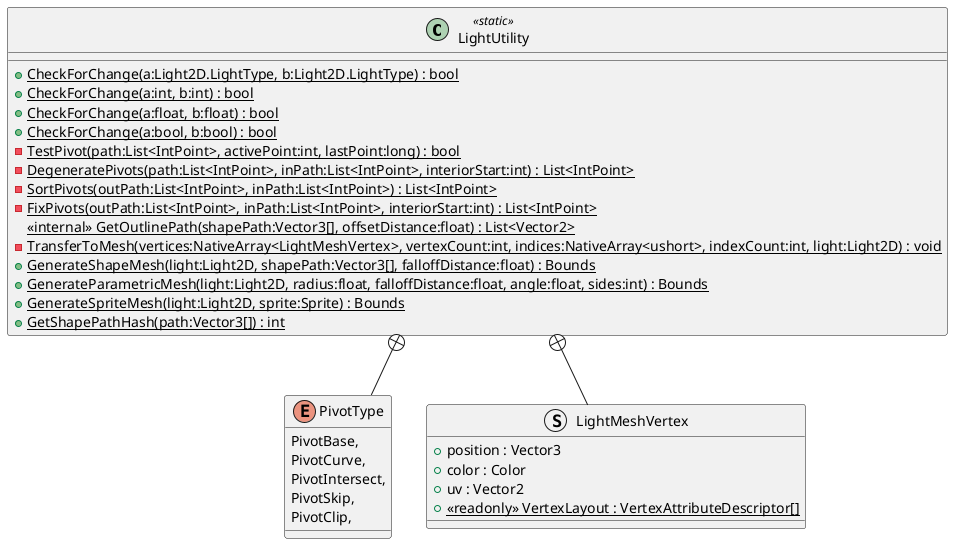 @startuml
class LightUtility <<static>> {
    + {static} CheckForChange(a:Light2D.LightType, b:Light2D.LightType) : bool
    + {static} CheckForChange(a:int, b:int) : bool
    + {static} CheckForChange(a:float, b:float) : bool
    + {static} CheckForChange(a:bool, b:bool) : bool
    {static} - TestPivot(path:List<IntPoint>, activePoint:int, lastPoint:long) : bool
    {static} - DegeneratePivots(path:List<IntPoint>, inPath:List<IntPoint>, interiorStart:int) : List<IntPoint>
    {static} - SortPivots(outPath:List<IntPoint>, inPath:List<IntPoint>) : List<IntPoint>
    {static} - FixPivots(outPath:List<IntPoint>, inPath:List<IntPoint>, interiorStart:int) : List<IntPoint>
    <<internal>> {static} GetOutlinePath(shapePath:Vector3[], offsetDistance:float) : List<Vector2>
    {static} - TransferToMesh(vertices:NativeArray<LightMeshVertex>, vertexCount:int, indices:NativeArray<ushort>, indexCount:int, light:Light2D) : void
    + {static} GenerateShapeMesh(light:Light2D, shapePath:Vector3[], falloffDistance:float) : Bounds
    + {static} GenerateParametricMesh(light:Light2D, radius:float, falloffDistance:float, angle:float, sides:int) : Bounds
    + {static} GenerateSpriteMesh(light:Light2D, sprite:Sprite) : Bounds
    + {static} GetShapePathHash(path:Vector3[]) : int
}
enum PivotType {
    PivotBase,
    PivotCurve,
    PivotIntersect,
    PivotSkip,
    PivotClip,
}
struct LightMeshVertex {
    + position : Vector3
    + color : Color
    + uv : Vector2
    + {static} <<readonly>> VertexLayout : VertexAttributeDescriptor[]
}
LightUtility +-- PivotType
LightUtility +-- LightMeshVertex
@enduml
